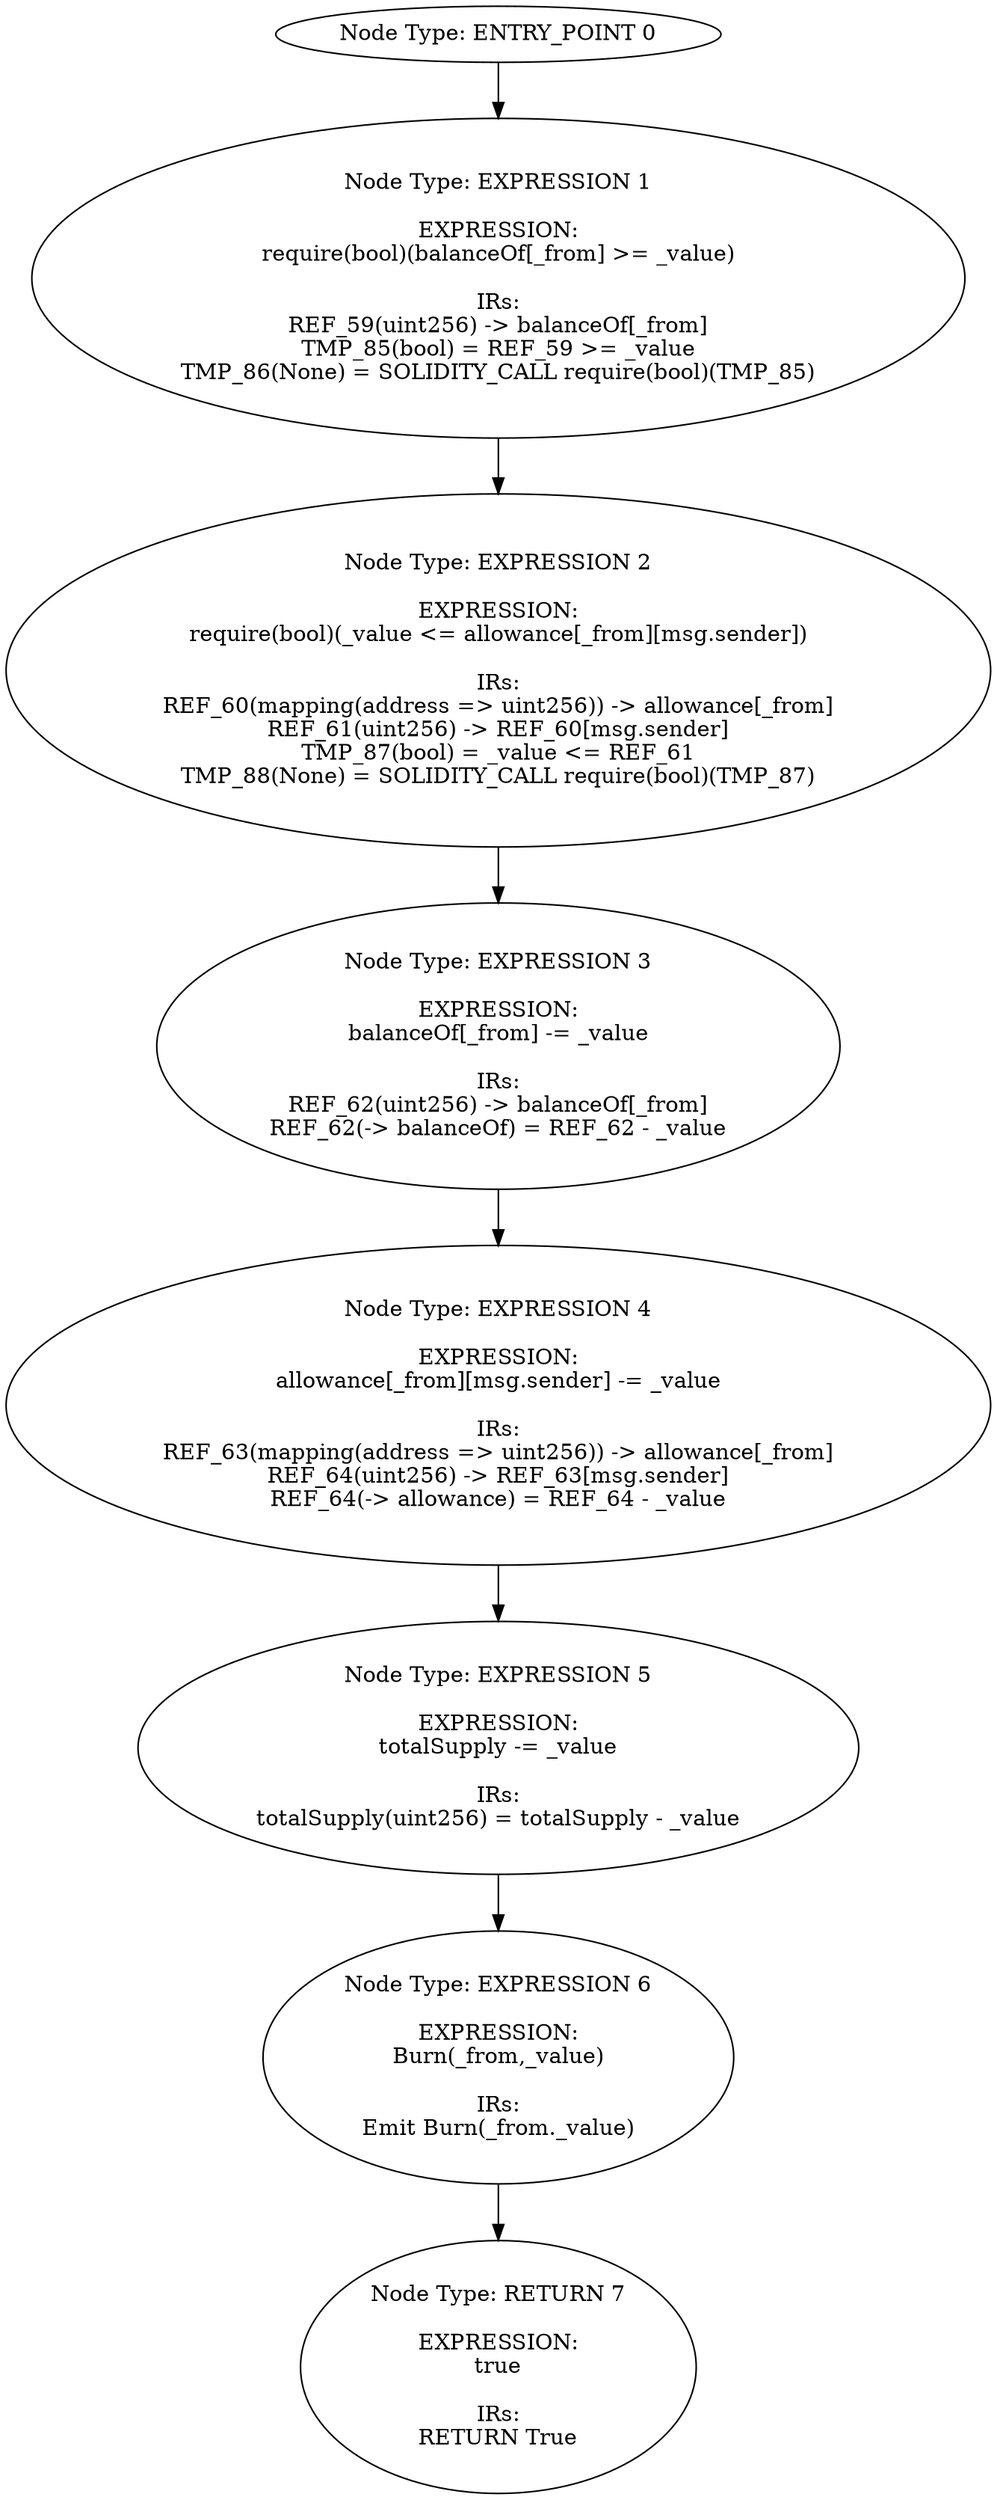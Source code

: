 digraph{
0[label="Node Type: ENTRY_POINT 0
"];
0->1;
1[label="Node Type: EXPRESSION 1

EXPRESSION:
require(bool)(balanceOf[_from] >= _value)

IRs:
REF_59(uint256) -> balanceOf[_from]
TMP_85(bool) = REF_59 >= _value
TMP_86(None) = SOLIDITY_CALL require(bool)(TMP_85)"];
1->2;
2[label="Node Type: EXPRESSION 2

EXPRESSION:
require(bool)(_value <= allowance[_from][msg.sender])

IRs:
REF_60(mapping(address => uint256)) -> allowance[_from]
REF_61(uint256) -> REF_60[msg.sender]
TMP_87(bool) = _value <= REF_61
TMP_88(None) = SOLIDITY_CALL require(bool)(TMP_87)"];
2->3;
3[label="Node Type: EXPRESSION 3

EXPRESSION:
balanceOf[_from] -= _value

IRs:
REF_62(uint256) -> balanceOf[_from]
REF_62(-> balanceOf) = REF_62 - _value"];
3->4;
4[label="Node Type: EXPRESSION 4

EXPRESSION:
allowance[_from][msg.sender] -= _value

IRs:
REF_63(mapping(address => uint256)) -> allowance[_from]
REF_64(uint256) -> REF_63[msg.sender]
REF_64(-> allowance) = REF_64 - _value"];
4->5;
5[label="Node Type: EXPRESSION 5

EXPRESSION:
totalSupply -= _value

IRs:
totalSupply(uint256) = totalSupply - _value"];
5->6;
6[label="Node Type: EXPRESSION 6

EXPRESSION:
Burn(_from,_value)

IRs:
Emit Burn(_from._value)"];
6->7;
7[label="Node Type: RETURN 7

EXPRESSION:
true

IRs:
RETURN True"];
}
